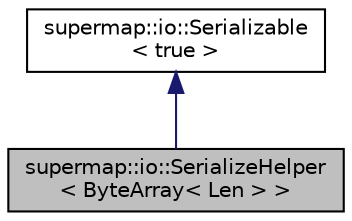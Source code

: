 digraph "supermap::io::SerializeHelper&lt; ByteArray&lt; Len &gt; &gt;"
{
 // LATEX_PDF_SIZE
  edge [fontname="Helvetica",fontsize="10",labelfontname="Helvetica",labelfontsize="10"];
  node [fontname="Helvetica",fontsize="10",shape=record];
  Node1 [label="supermap::io::SerializeHelper\l\< ByteArray\< Len \> \>",height=0.2,width=0.4,color="black", fillcolor="grey75", style="filled", fontcolor="black",tooltip="SerializeHelper template specialization for ByteArray."];
  Node2 -> Node1 [dir="back",color="midnightblue",fontsize="10",style="solid",fontname="Helvetica"];
  Node2 [label="supermap::io::Serializable\l\< true \>",height=0.2,width=0.4,color="black", fillcolor="white", style="filled",URL="$structsupermap_1_1io_1_1Serializable.html",tooltip=" "];
}
